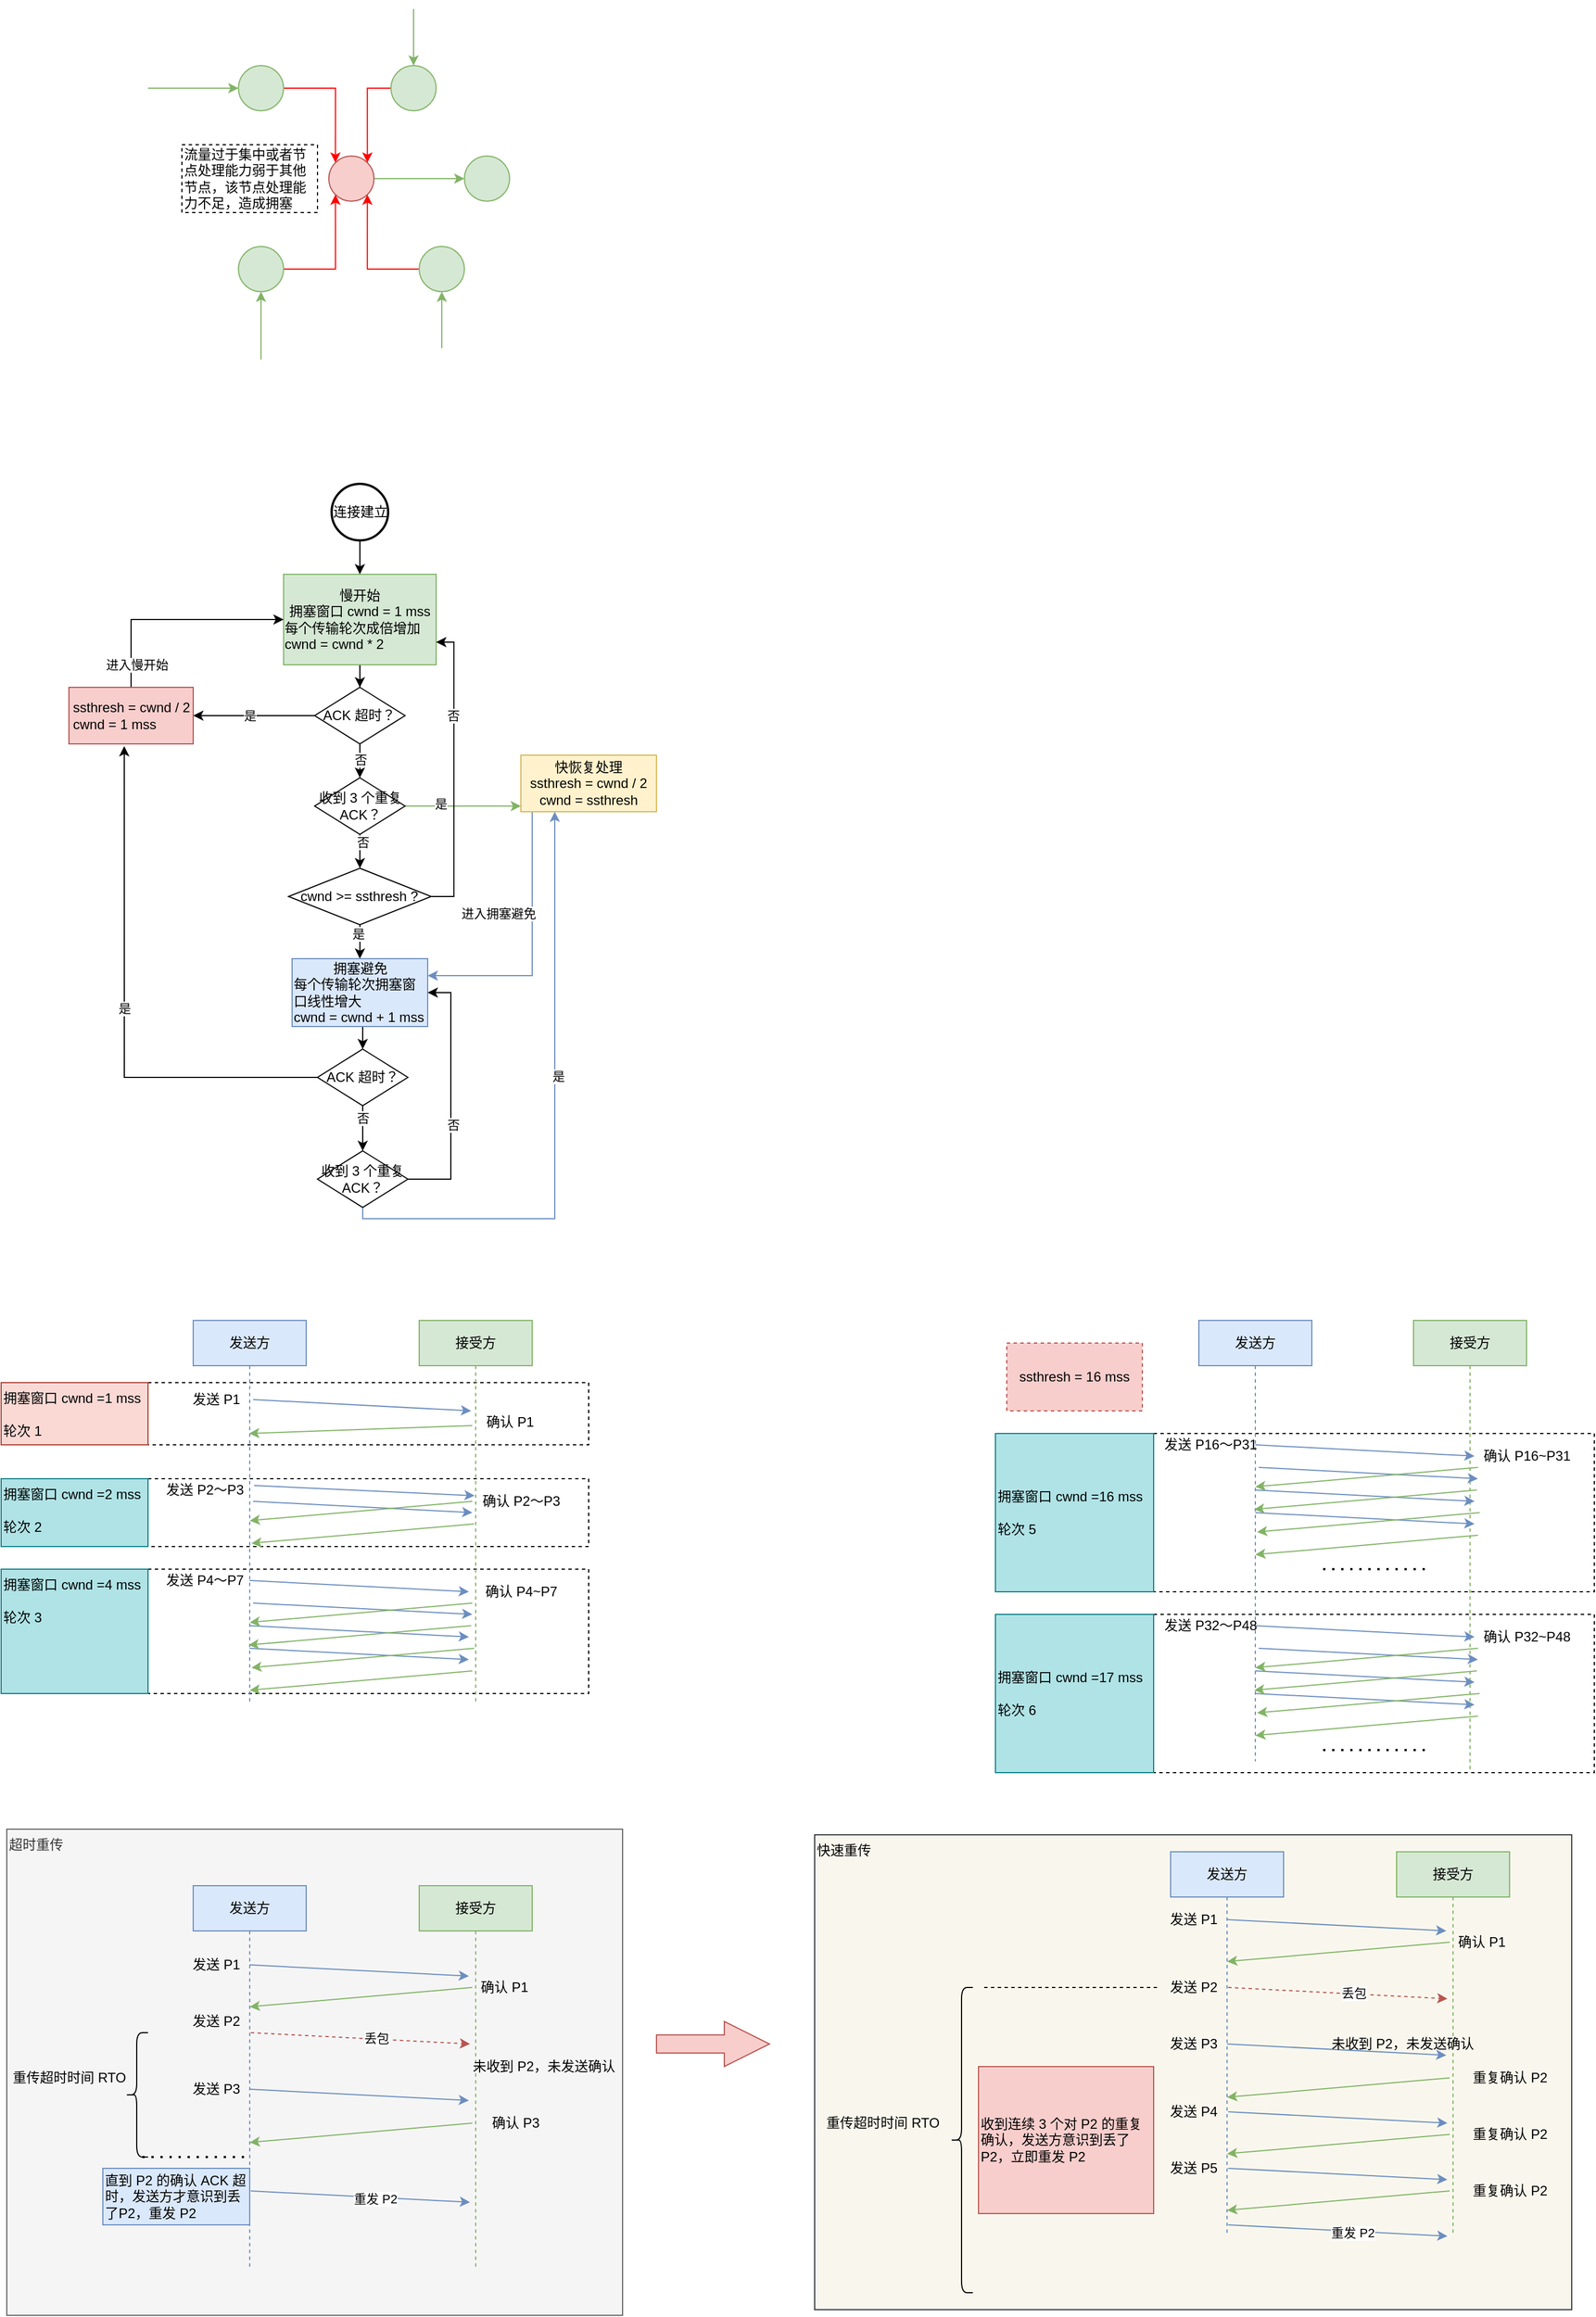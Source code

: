 <mxfile version="14.6.7" type="device"><diagram id="RXMxRGYJJL3W3shrAFnF" name="Page-1"><mxGraphModel dx="1577" dy="928" grid="1" gridSize="10" guides="1" tooltips="1" connect="1" arrows="1" fold="1" page="1" pageScale="1" pageWidth="850" pageHeight="1100" math="0" shadow="0"><root><mxCell id="0"/><mxCell id="1" parent="0"/><mxCell id="oHWMWZrjVv5KokvjzS1p-159" value="" style="rounded=0;whiteSpace=wrap;html=1;align=left;dashed=1;" vertex="1" parent="1"><mxGeometry x="170" y="1460" width="390" height="110" as="geometry"/></mxCell><mxCell id="oHWMWZrjVv5KokvjzS1p-146" value="" style="rounded=0;whiteSpace=wrap;html=1;align=left;dashed=1;" vertex="1" parent="1"><mxGeometry x="170" y="1380" width="390" height="60" as="geometry"/></mxCell><mxCell id="oHWMWZrjVv5KokvjzS1p-145" value="" style="rounded=0;whiteSpace=wrap;html=1;align=left;dashed=1;" vertex="1" parent="1"><mxGeometry x="170" y="1295" width="390" height="55" as="geometry"/></mxCell><mxCell id="oHWMWZrjVv5KokvjzS1p-138" value="拥塞窗口 cwnd =2 mss&lt;br&gt;&lt;br&gt;轮次 2" style="whiteSpace=wrap;html=1;align=left;verticalAlign=top;fillColor=#b0e3e6;strokeColor=#0e8088;" vertex="1" parent="1"><mxGeometry x="40" y="1380" width="130" height="60" as="geometry"/></mxCell><mxCell id="oHWMWZrjVv5KokvjzS1p-132" value="拥塞窗口 cwnd =1 mss&lt;br&gt;&lt;br&gt;轮次 1" style="whiteSpace=wrap;html=1;align=left;verticalAlign=top;fillColor=#fad9d5;strokeColor=#ae4132;" vertex="1" parent="1"><mxGeometry x="40" y="1295" width="130" height="55" as="geometry"/></mxCell><mxCell id="oHWMWZrjVv5KokvjzS1p-86" value="" style="edgeStyle=orthogonalEdgeStyle;rounded=0;orthogonalLoop=1;jettySize=auto;html=1;strokeColor=#000000;" edge="1" parent="1" source="oHWMWZrjVv5KokvjzS1p-82" target="oHWMWZrjVv5KokvjzS1p-85"><mxGeometry relative="1" as="geometry"/></mxCell><mxCell id="oHWMWZrjVv5KokvjzS1p-82" value="慢开始&lt;br&gt;拥塞窗口 cwnd = 1 mss&lt;br&gt;&lt;div style=&quot;text-align: left&quot;&gt;&lt;span&gt;每个传输轮次成倍增加 cwnd = cwnd * 2&lt;/span&gt;&lt;/div&gt;" style="rounded=0;whiteSpace=wrap;html=1;fillColor=#d5e8d4;strokeColor=#82b366;" vertex="1" parent="1"><mxGeometry x="289.99" y="580" width="135" height="80" as="geometry"/></mxCell><mxCell id="oHWMWZrjVv5KokvjzS1p-84" value="" style="edgeStyle=orthogonalEdgeStyle;rounded=0;orthogonalLoop=1;jettySize=auto;html=1;" edge="1" parent="1" source="oHWMWZrjVv5KokvjzS1p-83" target="oHWMWZrjVv5KokvjzS1p-82"><mxGeometry relative="1" as="geometry"/></mxCell><mxCell id="oHWMWZrjVv5KokvjzS1p-83" value="连接建立" style="strokeWidth=2;html=1;shape=mxgraph.flowchart.start_2;whiteSpace=wrap;" vertex="1" parent="1"><mxGeometry x="332.5" y="500" width="50" height="50" as="geometry"/></mxCell><mxCell id="oHWMWZrjVv5KokvjzS1p-87" style="edgeStyle=orthogonalEdgeStyle;rounded=0;orthogonalLoop=1;jettySize=auto;html=1;strokeColor=#000000;entryX=1;entryY=0.5;entryDx=0;entryDy=0;" edge="1" parent="1" source="oHWMWZrjVv5KokvjzS1p-85" target="oHWMWZrjVv5KokvjzS1p-88"><mxGeometry relative="1" as="geometry"><mxPoint x="160" y="650" as="targetPoint"/></mxGeometry></mxCell><mxCell id="oHWMWZrjVv5KokvjzS1p-94" value="是" style="edgeLabel;html=1;align=center;verticalAlign=middle;resizable=0;points=[];" vertex="1" connectable="0" parent="oHWMWZrjVv5KokvjzS1p-87"><mxGeometry x="-0.435" y="-3" relative="1" as="geometry"><mxPoint x="-27" y="3" as="offset"/></mxGeometry></mxCell><mxCell id="oHWMWZrjVv5KokvjzS1p-93" value="" style="edgeStyle=orthogonalEdgeStyle;rounded=0;orthogonalLoop=1;jettySize=auto;html=1;strokeColor=#000000;" edge="1" parent="1" source="oHWMWZrjVv5KokvjzS1p-85" target="oHWMWZrjVv5KokvjzS1p-92"><mxGeometry relative="1" as="geometry"/></mxCell><mxCell id="oHWMWZrjVv5KokvjzS1p-95" value="否" style="edgeLabel;html=1;align=center;verticalAlign=middle;resizable=0;points=[];" vertex="1" connectable="0" parent="oHWMWZrjVv5KokvjzS1p-93"><mxGeometry x="-0.45" relative="1" as="geometry"><mxPoint as="offset"/></mxGeometry></mxCell><mxCell id="oHWMWZrjVv5KokvjzS1p-85" value="ACK 超时？" style="rhombus;whiteSpace=wrap;html=1;rounded=0;" vertex="1" parent="1"><mxGeometry x="317.49" y="680" width="80" height="50" as="geometry"/></mxCell><mxCell id="oHWMWZrjVv5KokvjzS1p-121" style="edgeStyle=orthogonalEdgeStyle;rounded=0;orthogonalLoop=1;jettySize=auto;html=1;entryX=0;entryY=0.5;entryDx=0;entryDy=0;strokeColor=#000000;exitX=0.5;exitY=0;exitDx=0;exitDy=0;" edge="1" parent="1" source="oHWMWZrjVv5KokvjzS1p-88" target="oHWMWZrjVv5KokvjzS1p-82"><mxGeometry relative="1" as="geometry"/></mxCell><mxCell id="oHWMWZrjVv5KokvjzS1p-129" value="进入慢开始" style="edgeLabel;html=1;align=center;verticalAlign=middle;resizable=0;points=[];" vertex="1" connectable="0" parent="oHWMWZrjVv5KokvjzS1p-121"><mxGeometry x="-0.286" y="2" relative="1" as="geometry"><mxPoint x="-5" y="42" as="offset"/></mxGeometry></mxCell><mxCell id="oHWMWZrjVv5KokvjzS1p-88" value="ssthresh = cwnd / 2&lt;br&gt;&lt;div style=&quot;text-align: left&quot;&gt;&lt;span&gt;cwnd = 1 mss&lt;/span&gt;&lt;/div&gt;" style="html=1;fillColor=#f8cecc;strokeColor=#b85450;" vertex="1" parent="1"><mxGeometry x="100.01" y="680" width="110" height="50" as="geometry"/></mxCell><mxCell id="oHWMWZrjVv5KokvjzS1p-97" value="" style="edgeStyle=orthogonalEdgeStyle;rounded=0;orthogonalLoop=1;jettySize=auto;html=1;strokeColor=#000000;" edge="1" parent="1" source="oHWMWZrjVv5KokvjzS1p-92" target="oHWMWZrjVv5KokvjzS1p-96"><mxGeometry relative="1" as="geometry"/></mxCell><mxCell id="oHWMWZrjVv5KokvjzS1p-98" value="否" style="edgeLabel;html=1;align=center;verticalAlign=middle;resizable=0;points=[];" vertex="1" connectable="0" parent="oHWMWZrjVv5KokvjzS1p-97"><mxGeometry x="-0.525" y="2" relative="1" as="geometry"><mxPoint as="offset"/></mxGeometry></mxCell><mxCell id="oHWMWZrjVv5KokvjzS1p-100" value="" style="edgeStyle=orthogonalEdgeStyle;rounded=0;orthogonalLoop=1;jettySize=auto;html=1;strokeColor=#82b366;fillColor=#d5e8d4;" edge="1" parent="1" source="oHWMWZrjVv5KokvjzS1p-92" target="oHWMWZrjVv5KokvjzS1p-99"><mxGeometry relative="1" as="geometry"><Array as="points"><mxPoint x="520" y="785"/></Array></mxGeometry></mxCell><mxCell id="oHWMWZrjVv5KokvjzS1p-101" value="是" style="edgeLabel;html=1;align=center;verticalAlign=middle;resizable=0;points=[];" vertex="1" connectable="0" parent="oHWMWZrjVv5KokvjzS1p-100"><mxGeometry x="-0.417" y="2" relative="1" as="geometry"><mxPoint x="1" as="offset"/></mxGeometry></mxCell><mxCell id="oHWMWZrjVv5KokvjzS1p-92" value="收到 3 个重复ACK？" style="rhombus;whiteSpace=wrap;html=1;rounded=0;" vertex="1" parent="1"><mxGeometry x="317.5" y="760" width="80" height="50" as="geometry"/></mxCell><mxCell id="oHWMWZrjVv5KokvjzS1p-104" value="" style="edgeStyle=orthogonalEdgeStyle;rounded=0;orthogonalLoop=1;jettySize=auto;html=1;strokeColor=#000000;" edge="1" parent="1" source="oHWMWZrjVv5KokvjzS1p-96" target="oHWMWZrjVv5KokvjzS1p-103"><mxGeometry relative="1" as="geometry"/></mxCell><mxCell id="oHWMWZrjVv5KokvjzS1p-105" value="是" style="edgeLabel;html=1;align=center;verticalAlign=middle;resizable=0;points=[];" vertex="1" connectable="0" parent="oHWMWZrjVv5KokvjzS1p-104"><mxGeometry x="-0.455" y="-2" relative="1" as="geometry"><mxPoint as="offset"/></mxGeometry></mxCell><mxCell id="oHWMWZrjVv5KokvjzS1p-122" style="edgeStyle=orthogonalEdgeStyle;rounded=0;orthogonalLoop=1;jettySize=auto;html=1;exitX=1;exitY=0.5;exitDx=0;exitDy=0;entryX=1;entryY=0.75;entryDx=0;entryDy=0;strokeColor=#000000;" edge="1" parent="1" source="oHWMWZrjVv5KokvjzS1p-96" target="oHWMWZrjVv5KokvjzS1p-82"><mxGeometry relative="1" as="geometry"/></mxCell><mxCell id="oHWMWZrjVv5KokvjzS1p-123" value="否" style="edgeLabel;html=1;align=center;verticalAlign=middle;resizable=0;points=[];" vertex="1" connectable="0" parent="oHWMWZrjVv5KokvjzS1p-122"><mxGeometry x="0.082" y="2" relative="1" as="geometry"><mxPoint x="1" y="-39" as="offset"/></mxGeometry></mxCell><mxCell id="oHWMWZrjVv5KokvjzS1p-96" value="cwnd &amp;gt;= ssthresh ?" style="rhombus;whiteSpace=wrap;html=1;rounded=0;" vertex="1" parent="1"><mxGeometry x="294.37" y="840" width="126.25" height="50" as="geometry"/></mxCell><mxCell id="oHWMWZrjVv5KokvjzS1p-124" style="edgeStyle=orthogonalEdgeStyle;rounded=0;orthogonalLoop=1;jettySize=auto;html=1;exitX=0.5;exitY=1;exitDx=0;exitDy=0;entryX=1;entryY=0.25;entryDx=0;entryDy=0;strokeColor=#6c8ebf;fillColor=#dae8fc;" edge="1" parent="1" source="oHWMWZrjVv5KokvjzS1p-99" target="oHWMWZrjVv5KokvjzS1p-103"><mxGeometry relative="1" as="geometry"><Array as="points"><mxPoint x="510" y="790"/><mxPoint x="510" y="935"/></Array></mxGeometry></mxCell><mxCell id="oHWMWZrjVv5KokvjzS1p-127" value="进入拥塞避免" style="edgeLabel;html=1;align=center;verticalAlign=middle;resizable=0;points=[];" vertex="1" connectable="0" parent="oHWMWZrjVv5KokvjzS1p-124"><mxGeometry x="-0.395" y="1" relative="1" as="geometry"><mxPoint x="-31" y="53" as="offset"/></mxGeometry></mxCell><mxCell id="oHWMWZrjVv5KokvjzS1p-99" value="快恢复处理&lt;br&gt;ssthresh = cwnd / 2&lt;br&gt;cwnd = ssthresh" style="whiteSpace=wrap;html=1;rounded=0;fillColor=#fff2cc;strokeColor=#d6b656;" vertex="1" parent="1"><mxGeometry x="500" y="740" width="120" height="50" as="geometry"/></mxCell><mxCell id="oHWMWZrjVv5KokvjzS1p-112" style="edgeStyle=orthogonalEdgeStyle;rounded=0;orthogonalLoop=1;jettySize=auto;html=1;exitX=0.5;exitY=1;exitDx=0;exitDy=0;entryX=0.5;entryY=0;entryDx=0;entryDy=0;strokeColor=#000000;" edge="1" parent="1" source="oHWMWZrjVv5KokvjzS1p-103" target="oHWMWZrjVv5KokvjzS1p-108"><mxGeometry relative="1" as="geometry"/></mxCell><mxCell id="oHWMWZrjVv5KokvjzS1p-103" value="拥塞避免&lt;br&gt;&lt;div style=&quot;text-align: left&quot;&gt;&lt;span&gt;每个传输轮次拥塞窗口线性增大&lt;/span&gt;&lt;/div&gt;&lt;div style=&quot;text-align: left&quot;&gt;&lt;span&gt;cwnd = cwnd + 1 mss&lt;/span&gt;&lt;/div&gt;" style="whiteSpace=wrap;html=1;rounded=0;fillColor=#dae8fc;strokeColor=#6c8ebf;" vertex="1" parent="1"><mxGeometry x="297.5" y="920" width="120" height="60" as="geometry"/></mxCell><mxCell id="oHWMWZrjVv5KokvjzS1p-106" value="" style="edgeStyle=orthogonalEdgeStyle;rounded=0;orthogonalLoop=1;jettySize=auto;html=1;strokeColor=#000000;" edge="1" parent="1" source="oHWMWZrjVv5KokvjzS1p-108" target="oHWMWZrjVv5KokvjzS1p-110"><mxGeometry relative="1" as="geometry"/></mxCell><mxCell id="oHWMWZrjVv5KokvjzS1p-107" value="否" style="edgeLabel;html=1;align=center;verticalAlign=middle;resizable=0;points=[];" vertex="1" connectable="0" parent="oHWMWZrjVv5KokvjzS1p-106"><mxGeometry x="-0.45" relative="1" as="geometry"><mxPoint as="offset"/></mxGeometry></mxCell><mxCell id="oHWMWZrjVv5KokvjzS1p-115" value="是" style="edgeStyle=orthogonalEdgeStyle;rounded=0;orthogonalLoop=1;jettySize=auto;html=1;entryX=0.445;entryY=1.04;entryDx=0;entryDy=0;entryPerimeter=0;strokeColor=#000000;" edge="1" parent="1" source="oHWMWZrjVv5KokvjzS1p-108" target="oHWMWZrjVv5KokvjzS1p-88"><mxGeometry relative="1" as="geometry"/></mxCell><mxCell id="oHWMWZrjVv5KokvjzS1p-108" value="ACK 超时？" style="rhombus;whiteSpace=wrap;html=1;rounded=0;" vertex="1" parent="1"><mxGeometry x="320" y="1000" width="80" height="50" as="geometry"/></mxCell><mxCell id="oHWMWZrjVv5KokvjzS1p-116" style="edgeStyle=orthogonalEdgeStyle;rounded=0;orthogonalLoop=1;jettySize=auto;html=1;entryX=1;entryY=0.5;entryDx=0;entryDy=0;strokeColor=#000000;" edge="1" parent="1" source="oHWMWZrjVv5KokvjzS1p-110" target="oHWMWZrjVv5KokvjzS1p-103"><mxGeometry relative="1" as="geometry"><Array as="points"><mxPoint x="438" y="1115"/><mxPoint x="438" y="950"/></Array></mxGeometry></mxCell><mxCell id="oHWMWZrjVv5KokvjzS1p-117" value="否" style="edgeLabel;html=1;align=center;verticalAlign=middle;resizable=0;points=[];" vertex="1" connectable="0" parent="oHWMWZrjVv5KokvjzS1p-116"><mxGeometry x="-0.231" y="-2" relative="1" as="geometry"><mxPoint as="offset"/></mxGeometry></mxCell><mxCell id="oHWMWZrjVv5KokvjzS1p-125" style="edgeStyle=orthogonalEdgeStyle;rounded=0;orthogonalLoop=1;jettySize=auto;html=1;exitX=0.5;exitY=1;exitDx=0;exitDy=0;entryX=0.25;entryY=1;entryDx=0;entryDy=0;strokeColor=#6c8ebf;fillColor=#dae8fc;" edge="1" parent="1" source="oHWMWZrjVv5KokvjzS1p-110" target="oHWMWZrjVv5KokvjzS1p-99"><mxGeometry relative="1" as="geometry"><Array as="points"><mxPoint x="360" y="1150"/><mxPoint x="530" y="1150"/></Array></mxGeometry></mxCell><mxCell id="oHWMWZrjVv5KokvjzS1p-126" value="是" style="edgeLabel;html=1;align=center;verticalAlign=middle;resizable=0;points=[];" vertex="1" connectable="0" parent="oHWMWZrjVv5KokvjzS1p-125"><mxGeometry x="0.136" y="-3" relative="1" as="geometry"><mxPoint as="offset"/></mxGeometry></mxCell><mxCell id="oHWMWZrjVv5KokvjzS1p-110" value="收到 3 个重复ACK？" style="rhombus;whiteSpace=wrap;html=1;rounded=0;" vertex="1" parent="1"><mxGeometry x="320.01" y="1090" width="80" height="50" as="geometry"/></mxCell><mxCell id="oHWMWZrjVv5KokvjzS1p-130" value="发送方" style="shape=umlLifeline;perimeter=lifelinePerimeter;whiteSpace=wrap;html=1;container=1;collapsible=0;recursiveResize=0;outlineConnect=0;fillColor=#dae8fc;strokeColor=#6c8ebf;" vertex="1" parent="1"><mxGeometry x="210.01" y="1240" width="99.99" height="340" as="geometry"/></mxCell><mxCell id="oHWMWZrjVv5KokvjzS1p-131" value="接受方" style="shape=umlLifeline;perimeter=lifelinePerimeter;whiteSpace=wrap;html=1;container=1;collapsible=0;recursiveResize=0;outlineConnect=0;fillColor=#d5e8d4;strokeColor=#82b366;" vertex="1" parent="1"><mxGeometry x="410.01" y="1240" width="99.99" height="340" as="geometry"/></mxCell><mxCell id="oHWMWZrjVv5KokvjzS1p-133" value="发送 P1" style="text;html=1;align=center;verticalAlign=middle;resizable=0;points=[];autosize=1;strokeColor=none;" vertex="1" parent="1"><mxGeometry x="200" y="1300" width="60" height="20" as="geometry"/></mxCell><mxCell id="oHWMWZrjVv5KokvjzS1p-135" value="" style="endArrow=classic;html=1;strokeColor=#6c8ebf;exitX=1.05;exitY=0.5;exitDx=0;exitDy=0;exitPerimeter=0;entryX=-0.067;entryY=0;entryDx=0;entryDy=0;entryPerimeter=0;fillColor=#dae8fc;" edge="1" parent="1" source="oHWMWZrjVv5KokvjzS1p-133" target="oHWMWZrjVv5KokvjzS1p-136"><mxGeometry width="50" height="50" relative="1" as="geometry"><mxPoint x="330" y="1380" as="sourcePoint"/><mxPoint x="380" y="1330" as="targetPoint"/></mxGeometry></mxCell><mxCell id="oHWMWZrjVv5KokvjzS1p-136" value="确认 P1" style="text;html=1;align=center;verticalAlign=middle;resizable=0;points=[];autosize=1;strokeColor=none;" vertex="1" parent="1"><mxGeometry x="460" y="1320" width="60" height="20" as="geometry"/></mxCell><mxCell id="oHWMWZrjVv5KokvjzS1p-137" value="" style="endArrow=classic;html=1;strokeColor=#82b366;fillColor=#d5e8d4;entryX=0.495;entryY=0.294;entryDx=0;entryDy=0;entryPerimeter=0;" edge="1" parent="1" target="oHWMWZrjVv5KokvjzS1p-130"><mxGeometry width="50" height="50" relative="1" as="geometry"><mxPoint x="457" y="1333" as="sourcePoint"/><mxPoint x="380" y="1350" as="targetPoint"/></mxGeometry></mxCell><mxCell id="oHWMWZrjVv5KokvjzS1p-139" value="发送 P2～P3" style="text;html=1;align=center;verticalAlign=middle;resizable=0;points=[];autosize=1;strokeColor=none;" vertex="1" parent="1"><mxGeometry x="180" y="1380" width="80" height="20" as="geometry"/></mxCell><mxCell id="oHWMWZrjVv5KokvjzS1p-140" value="" style="endArrow=classic;html=1;strokeColor=#6c8ebf;exitX=1.05;exitY=0.3;exitDx=0;exitDy=0;exitPerimeter=0;entryX=-0.012;entryY=0.25;entryDx=0;entryDy=0;entryPerimeter=0;fillColor=#dae8fc;" edge="1" parent="1" source="oHWMWZrjVv5KokvjzS1p-139" target="oHWMWZrjVv5KokvjzS1p-142"><mxGeometry width="50" height="50" relative="1" as="geometry"><mxPoint x="370" y="1430" as="sourcePoint"/><mxPoint x="420" y="1380" as="targetPoint"/></mxGeometry></mxCell><mxCell id="oHWMWZrjVv5KokvjzS1p-141" value="" style="endArrow=classic;html=1;strokeColor=#6c8ebf;exitX=1.05;exitY=0.3;exitDx=0;exitDy=0;exitPerimeter=0;entryX=0.48;entryY=0.52;entryDx=0;entryDy=0;entryPerimeter=0;fillColor=#dae8fc;" edge="1" parent="1"><mxGeometry width="50" height="50" relative="1" as="geometry"><mxPoint x="263.01" y="1400" as="sourcePoint"/><mxPoint x="457.02" y="1410" as="targetPoint"/></mxGeometry></mxCell><mxCell id="oHWMWZrjVv5KokvjzS1p-142" value="确认 P2～P3" style="text;html=1;align=center;verticalAlign=middle;resizable=0;points=[];autosize=1;strokeColor=none;" vertex="1" parent="1"><mxGeometry x="460" y="1390" width="80" height="20" as="geometry"/></mxCell><mxCell id="oHWMWZrjVv5KokvjzS1p-143" value="" style="endArrow=classic;html=1;strokeColor=#82b366;exitX=-0.05;exitY=0.65;exitDx=0;exitDy=0;exitPerimeter=0;entryX=0.5;entryY=0.367;entryDx=0;entryDy=0;entryPerimeter=0;fillColor=#d5e8d4;" edge="1" parent="1"><mxGeometry width="50" height="50" relative="1" as="geometry"><mxPoint x="458.49" y="1420" as="sourcePoint"/><mxPoint x="261.5" y="1437.1" as="targetPoint"/></mxGeometry></mxCell><mxCell id="oHWMWZrjVv5KokvjzS1p-144" value="" style="endArrow=classic;html=1;strokeColor=#82b366;exitX=-0.05;exitY=0.65;exitDx=0;exitDy=0;exitPerimeter=0;entryX=0.5;entryY=0.367;entryDx=0;entryDy=0;entryPerimeter=0;fillColor=#d5e8d4;" edge="1" parent="1"><mxGeometry width="50" height="50" relative="1" as="geometry"><mxPoint x="456.99" y="1400" as="sourcePoint"/><mxPoint x="260" y="1417.1" as="targetPoint"/></mxGeometry></mxCell><mxCell id="oHWMWZrjVv5KokvjzS1p-148" value="发送 P4～P7" style="text;html=1;align=center;verticalAlign=middle;resizable=0;points=[];autosize=1;strokeColor=none;" vertex="1" parent="1"><mxGeometry x="180" y="1460" width="80" height="20" as="geometry"/></mxCell><mxCell id="oHWMWZrjVv5KokvjzS1p-149" value="" style="endArrow=classic;html=1;strokeColor=#6c8ebf;exitX=1.05;exitY=0.3;exitDx=0;exitDy=0;exitPerimeter=0;entryX=0.48;entryY=0.52;entryDx=0;entryDy=0;entryPerimeter=0;fillColor=#dae8fc;" edge="1" parent="1"><mxGeometry width="50" height="50" relative="1" as="geometry"><mxPoint x="260" y="1470" as="sourcePoint"/><mxPoint x="454.01" y="1480" as="targetPoint"/></mxGeometry></mxCell><mxCell id="oHWMWZrjVv5KokvjzS1p-150" value="" style="endArrow=classic;html=1;strokeColor=#6c8ebf;exitX=1.05;exitY=0.3;exitDx=0;exitDy=0;exitPerimeter=0;entryX=0.48;entryY=0.52;entryDx=0;entryDy=0;entryPerimeter=0;fillColor=#dae8fc;" edge="1" parent="1"><mxGeometry width="50" height="50" relative="1" as="geometry"><mxPoint x="262.99" y="1490" as="sourcePoint"/><mxPoint x="457" y="1500" as="targetPoint"/></mxGeometry></mxCell><mxCell id="oHWMWZrjVv5KokvjzS1p-151" value="" style="endArrow=classic;html=1;strokeColor=#6c8ebf;exitX=1.05;exitY=0.3;exitDx=0;exitDy=0;exitPerimeter=0;entryX=0.48;entryY=0.52;entryDx=0;entryDy=0;entryPerimeter=0;fillColor=#dae8fc;" edge="1" parent="1"><mxGeometry width="50" height="50" relative="1" as="geometry"><mxPoint x="260" y="1510" as="sourcePoint"/><mxPoint x="454.01" y="1520" as="targetPoint"/></mxGeometry></mxCell><mxCell id="oHWMWZrjVv5KokvjzS1p-152" value="" style="endArrow=classic;html=1;strokeColor=#6c8ebf;exitX=1.05;exitY=0.3;exitDx=0;exitDy=0;exitPerimeter=0;entryX=0.48;entryY=0.52;entryDx=0;entryDy=0;entryPerimeter=0;fillColor=#dae8fc;" edge="1" parent="1"><mxGeometry width="50" height="50" relative="1" as="geometry"><mxPoint x="260" y="1530" as="sourcePoint"/><mxPoint x="454.01" y="1540" as="targetPoint"/></mxGeometry></mxCell><mxCell id="oHWMWZrjVv5KokvjzS1p-153" value="" style="endArrow=classic;html=1;strokeColor=#82b366;exitX=-0.05;exitY=0.65;exitDx=0;exitDy=0;exitPerimeter=0;entryX=0.5;entryY=0.367;entryDx=0;entryDy=0;entryPerimeter=0;fillColor=#d5e8d4;" edge="1" parent="1"><mxGeometry width="50" height="50" relative="1" as="geometry"><mxPoint x="456.99" y="1490" as="sourcePoint"/><mxPoint x="260" y="1507.1" as="targetPoint"/></mxGeometry></mxCell><mxCell id="oHWMWZrjVv5KokvjzS1p-154" value="" style="endArrow=classic;html=1;strokeColor=#82b366;exitX=-0.05;exitY=0.65;exitDx=0;exitDy=0;exitPerimeter=0;entryX=0.5;entryY=0.367;entryDx=0;entryDy=0;entryPerimeter=0;fillColor=#d5e8d4;" edge="1" parent="1"><mxGeometry width="50" height="50" relative="1" as="geometry"><mxPoint x="455.99" y="1510" as="sourcePoint"/><mxPoint x="259" y="1527.1" as="targetPoint"/></mxGeometry></mxCell><mxCell id="oHWMWZrjVv5KokvjzS1p-155" value="" style="endArrow=classic;html=1;strokeColor=#82b366;exitX=-0.05;exitY=0.65;exitDx=0;exitDy=0;exitPerimeter=0;entryX=0.5;entryY=0.367;entryDx=0;entryDy=0;entryPerimeter=0;fillColor=#d5e8d4;" edge="1" parent="1"><mxGeometry width="50" height="50" relative="1" as="geometry"><mxPoint x="458.51" y="1530" as="sourcePoint"/><mxPoint x="261.52" y="1547.1" as="targetPoint"/></mxGeometry></mxCell><mxCell id="oHWMWZrjVv5KokvjzS1p-156" value="" style="endArrow=classic;html=1;strokeColor=#82b366;exitX=-0.05;exitY=0.65;exitDx=0;exitDy=0;exitPerimeter=0;entryX=0.5;entryY=0.367;entryDx=0;entryDy=0;entryPerimeter=0;fillColor=#d5e8d4;" edge="1" parent="1"><mxGeometry width="50" height="50" relative="1" as="geometry"><mxPoint x="456.99" y="1550" as="sourcePoint"/><mxPoint x="260" y="1567.1" as="targetPoint"/></mxGeometry></mxCell><mxCell id="oHWMWZrjVv5KokvjzS1p-157" value="确认 P4~P7" style="text;html=1;align=center;verticalAlign=middle;resizable=0;points=[];autosize=1;strokeColor=none;" vertex="1" parent="1"><mxGeometry x="460" y="1470" width="80" height="20" as="geometry"/></mxCell><mxCell id="oHWMWZrjVv5KokvjzS1p-158" value="拥塞窗口 cwnd =4 mss&lt;br&gt;&lt;br&gt;轮次 3" style="whiteSpace=wrap;html=1;align=left;verticalAlign=top;fillColor=#b0e3e6;strokeColor=#0e8088;" vertex="1" parent="1"><mxGeometry x="40" y="1460" width="130" height="110" as="geometry"/></mxCell><mxCell id="oHWMWZrjVv5KokvjzS1p-251" value="" style="endArrow=none;dashed=1;html=1;dashPattern=1 3;strokeWidth=2;exitX=1;exitY=0;exitDx=0;exitDy=0;exitPerimeter=0;" edge="1" parent="1" source="oHWMWZrjVv5KokvjzS1p-300" target="oHWMWZrjVv5KokvjzS1p-255"><mxGeometry width="50" height="50" relative="1" as="geometry"><mxPoint x="440" y="1970" as="sourcePoint"/><mxPoint x="490" y="1920" as="targetPoint"/></mxGeometry></mxCell><mxCell id="oHWMWZrjVv5KokvjzS1p-252" value="" style="rounded=0;whiteSpace=wrap;html=1;align=left;dashed=1;" vertex="1" parent="1"><mxGeometry x="1060" y="1900" width="355" height="130" as="geometry"/></mxCell><mxCell id="oHWMWZrjVv5KokvjzS1p-253" value="快速重传" style="rounded=0;whiteSpace=wrap;html=1;align=left;verticalAlign=top;fillColor=#f9f7ed;strokeColor=#36393d;" vertex="1" parent="1"><mxGeometry x="760" y="1695" width="670" height="420" as="geometry"/></mxCell><mxCell id="oHWMWZrjVv5KokvjzS1p-254" value="超时重传" style="rounded=0;whiteSpace=wrap;html=1;align=left;verticalAlign=top;fillColor=#f5f5f5;strokeColor=#666666;fontColor=#333333;" vertex="1" parent="1"><mxGeometry x="45" y="1690" width="545" height="430" as="geometry"/></mxCell><mxCell id="oHWMWZrjVv5KokvjzS1p-255" value="发送方" style="shape=umlLifeline;perimeter=lifelinePerimeter;whiteSpace=wrap;html=1;container=1;collapsible=0;recursiveResize=0;outlineConnect=0;fillColor=#dae8fc;strokeColor=#6c8ebf;" vertex="1" parent="1"><mxGeometry x="210.01" y="1740" width="99.99" height="340" as="geometry"/></mxCell><mxCell id="oHWMWZrjVv5KokvjzS1p-256" value="接受方" style="shape=umlLifeline;perimeter=lifelinePerimeter;whiteSpace=wrap;html=1;container=1;collapsible=0;recursiveResize=0;outlineConnect=0;fillColor=#d5e8d4;strokeColor=#82b366;" vertex="1" parent="1"><mxGeometry x="410.01" y="1740" width="99.99" height="340" as="geometry"/></mxCell><mxCell id="oHWMWZrjVv5KokvjzS1p-257" value="发送 P1" style="text;html=1;align=center;verticalAlign=middle;resizable=0;points=[];autosize=1;strokeColor=none;" vertex="1" parent="1"><mxGeometry x="200" y="1800" width="60" height="20" as="geometry"/></mxCell><mxCell id="oHWMWZrjVv5KokvjzS1p-258" value="" style="endArrow=classic;html=1;strokeColor=#6c8ebf;exitX=1.05;exitY=0.3;exitDx=0;exitDy=0;exitPerimeter=0;entryX=0.48;entryY=0.52;entryDx=0;entryDy=0;entryPerimeter=0;fillColor=#dae8fc;" edge="1" parent="1"><mxGeometry width="50" height="50" relative="1" as="geometry"><mxPoint x="260.0" y="1810" as="sourcePoint"/><mxPoint x="454.01" y="1820" as="targetPoint"/></mxGeometry></mxCell><mxCell id="oHWMWZrjVv5KokvjzS1p-259" value="" style="endArrow=classic;html=1;strokeColor=#b85450;exitX=1.05;exitY=0.3;exitDx=0;exitDy=0;exitPerimeter=0;entryX=0.48;entryY=0.52;entryDx=0;entryDy=0;entryPerimeter=0;fillColor=#f8cecc;dashed=1;" edge="1" parent="1"><mxGeometry width="50" height="50" relative="1" as="geometry"><mxPoint x="260.99" y="1870" as="sourcePoint"/><mxPoint x="455.0" y="1880" as="targetPoint"/></mxGeometry></mxCell><mxCell id="oHWMWZrjVv5KokvjzS1p-260" value="丢包" style="edgeLabel;html=1;align=center;verticalAlign=middle;resizable=0;points=[];" vertex="1" connectable="0" parent="oHWMWZrjVv5KokvjzS1p-259"><mxGeometry x="0.144" y="1" relative="1" as="geometry"><mxPoint as="offset"/></mxGeometry></mxCell><mxCell id="oHWMWZrjVv5KokvjzS1p-261" value="" style="endArrow=classic;html=1;strokeColor=#6c8ebf;exitX=1.05;exitY=0.3;exitDx=0;exitDy=0;exitPerimeter=0;entryX=0.48;entryY=0.52;entryDx=0;entryDy=0;entryPerimeter=0;fillColor=#dae8fc;" edge="1" parent="1"><mxGeometry width="50" height="50" relative="1" as="geometry"><mxPoint x="260.0" y="1920" as="sourcePoint"/><mxPoint x="454.01" y="1930" as="targetPoint"/></mxGeometry></mxCell><mxCell id="oHWMWZrjVv5KokvjzS1p-262" value="" style="endArrow=classic;html=1;strokeColor=#82b366;exitX=-0.05;exitY=0.65;exitDx=0;exitDy=0;exitPerimeter=0;entryX=0.5;entryY=0.367;entryDx=0;entryDy=0;entryPerimeter=0;fillColor=#d5e8d4;" edge="1" parent="1"><mxGeometry width="50" height="50" relative="1" as="geometry"><mxPoint x="456.99" y="1830" as="sourcePoint"/><mxPoint x="260.0" y="1847.1" as="targetPoint"/></mxGeometry></mxCell><mxCell id="oHWMWZrjVv5KokvjzS1p-263" value="" style="endArrow=classic;html=1;strokeColor=#82b366;exitX=-0.05;exitY=0.65;exitDx=0;exitDy=0;exitPerimeter=0;entryX=0.5;entryY=0.367;entryDx=0;entryDy=0;entryPerimeter=0;fillColor=#d5e8d4;" edge="1" parent="1"><mxGeometry width="50" height="50" relative="1" as="geometry"><mxPoint x="456.99" y="1950" as="sourcePoint"/><mxPoint x="260.0" y="1967.1" as="targetPoint"/></mxGeometry></mxCell><mxCell id="oHWMWZrjVv5KokvjzS1p-264" value="确认 P1" style="text;html=1;align=center;verticalAlign=middle;resizable=0;points=[];autosize=1;strokeColor=none;" vertex="1" parent="1"><mxGeometry x="455" y="1820" width="60" height="20" as="geometry"/></mxCell><mxCell id="oHWMWZrjVv5KokvjzS1p-265" value="发送 P3" style="text;html=1;align=center;verticalAlign=middle;resizable=0;points=[];autosize=1;strokeColor=none;" vertex="1" parent="1"><mxGeometry x="200" y="1910" width="60" height="20" as="geometry"/></mxCell><mxCell id="oHWMWZrjVv5KokvjzS1p-266" value="确认 P3" style="text;html=1;align=center;verticalAlign=middle;resizable=0;points=[];autosize=1;strokeColor=none;" vertex="1" parent="1"><mxGeometry x="465" y="1940" width="60" height="20" as="geometry"/></mxCell><mxCell id="oHWMWZrjVv5KokvjzS1p-267" value="未收到 P2，未发送确认" style="text;html=1;align=center;verticalAlign=middle;resizable=0;points=[];autosize=1;strokeColor=none;" vertex="1" parent="1"><mxGeometry x="450" y="1890" width="140" height="20" as="geometry"/></mxCell><mxCell id="oHWMWZrjVv5KokvjzS1p-268" value="直到 P2 的确认 ACK 超时，发送方才意识到丢了P2，重发 P2" style="rounded=0;whiteSpace=wrap;html=1;align=left;fillColor=#dae8fc;strokeColor=#6c8ebf;" vertex="1" parent="1"><mxGeometry x="130" y="1990" width="130" height="50" as="geometry"/></mxCell><mxCell id="oHWMWZrjVv5KokvjzS1p-269" value="" style="endArrow=classic;html=1;strokeColor=#6c8ebf;exitX=1.05;exitY=0.3;exitDx=0;exitDy=0;exitPerimeter=0;entryX=0.48;entryY=0.52;entryDx=0;entryDy=0;entryPerimeter=0;fillColor=#dae8fc;" edge="1" parent="1"><mxGeometry width="50" height="50" relative="1" as="geometry"><mxPoint x="260.99" y="2010" as="sourcePoint"/><mxPoint x="455.0" y="2020" as="targetPoint"/></mxGeometry></mxCell><mxCell id="oHWMWZrjVv5KokvjzS1p-270" value="重发 P2" style="edgeLabel;html=1;align=center;verticalAlign=middle;resizable=0;points=[];" vertex="1" connectable="0" parent="oHWMWZrjVv5KokvjzS1p-269"><mxGeometry x="0.135" y="-1" relative="1" as="geometry"><mxPoint as="offset"/></mxGeometry></mxCell><mxCell id="oHWMWZrjVv5KokvjzS1p-271" value="发送方" style="shape=umlLifeline;perimeter=lifelinePerimeter;whiteSpace=wrap;html=1;container=1;collapsible=0;recursiveResize=0;outlineConnect=0;fillColor=#dae8fc;strokeColor=#6c8ebf;" vertex="1" parent="1"><mxGeometry x="1075.01" y="1710" width="99.99" height="340" as="geometry"/></mxCell><mxCell id="oHWMWZrjVv5KokvjzS1p-272" value="接受方" style="shape=umlLifeline;perimeter=lifelinePerimeter;whiteSpace=wrap;html=1;container=1;collapsible=0;recursiveResize=0;outlineConnect=0;fillColor=#d5e8d4;strokeColor=#82b366;" vertex="1" parent="1"><mxGeometry x="1275.01" y="1710" width="99.99" height="340" as="geometry"/></mxCell><mxCell id="oHWMWZrjVv5KokvjzS1p-273" value="发送 P1" style="text;html=1;align=center;verticalAlign=middle;resizable=0;points=[];autosize=1;strokeColor=none;" vertex="1" parent="1"><mxGeometry x="1065" y="1760" width="60" height="20" as="geometry"/></mxCell><mxCell id="oHWMWZrjVv5KokvjzS1p-274" value="" style="endArrow=classic;html=1;strokeColor=#6c8ebf;exitX=1.05;exitY=0.3;exitDx=0;exitDy=0;exitPerimeter=0;entryX=0.48;entryY=0.52;entryDx=0;entryDy=0;entryPerimeter=0;fillColor=#dae8fc;" edge="1" parent="1"><mxGeometry width="50" height="50" relative="1" as="geometry"><mxPoint x="1125" y="1770" as="sourcePoint"/><mxPoint x="1319.01" y="1780" as="targetPoint"/></mxGeometry></mxCell><mxCell id="oHWMWZrjVv5KokvjzS1p-275" value="" style="endArrow=classic;html=1;strokeColor=#b85450;exitX=1.05;exitY=0.3;exitDx=0;exitDy=0;exitPerimeter=0;entryX=0.48;entryY=0.52;entryDx=0;entryDy=0;entryPerimeter=0;fillColor=#f8cecc;dashed=1;" edge="1" parent="1"><mxGeometry width="50" height="50" relative="1" as="geometry"><mxPoint x="1125.99" y="1830" as="sourcePoint"/><mxPoint x="1320" y="1840" as="targetPoint"/></mxGeometry></mxCell><mxCell id="oHWMWZrjVv5KokvjzS1p-276" value="丢包" style="edgeLabel;html=1;align=center;verticalAlign=middle;resizable=0;points=[];" vertex="1" connectable="0" parent="oHWMWZrjVv5KokvjzS1p-275"><mxGeometry x="0.144" y="1" relative="1" as="geometry"><mxPoint as="offset"/></mxGeometry></mxCell><mxCell id="oHWMWZrjVv5KokvjzS1p-277" value="" style="endArrow=classic;html=1;strokeColor=#6c8ebf;exitX=1.05;exitY=0.3;exitDx=0;exitDy=0;exitPerimeter=0;entryX=0.48;entryY=0.52;entryDx=0;entryDy=0;entryPerimeter=0;fillColor=#dae8fc;" edge="1" parent="1"><mxGeometry width="50" height="50" relative="1" as="geometry"><mxPoint x="1125" y="1880" as="sourcePoint"/><mxPoint x="1319.01" y="1890" as="targetPoint"/></mxGeometry></mxCell><mxCell id="oHWMWZrjVv5KokvjzS1p-278" value="" style="endArrow=classic;html=1;strokeColor=#82b366;exitX=-0.05;exitY=0.65;exitDx=0;exitDy=0;exitPerimeter=0;entryX=0.5;entryY=0.367;entryDx=0;entryDy=0;entryPerimeter=0;fillColor=#d5e8d4;" edge="1" parent="1"><mxGeometry width="50" height="50" relative="1" as="geometry"><mxPoint x="1321.99" y="1790" as="sourcePoint"/><mxPoint x="1125" y="1807.1" as="targetPoint"/></mxGeometry></mxCell><mxCell id="oHWMWZrjVv5KokvjzS1p-279" value="" style="endArrow=classic;html=1;strokeColor=#82b366;exitX=-0.05;exitY=0.65;exitDx=0;exitDy=0;exitPerimeter=0;entryX=0.5;entryY=0.367;entryDx=0;entryDy=0;entryPerimeter=0;fillColor=#d5e8d4;" edge="1" parent="1"><mxGeometry width="50" height="50" relative="1" as="geometry"><mxPoint x="1321.99" y="1910" as="sourcePoint"/><mxPoint x="1125" y="1927.1" as="targetPoint"/></mxGeometry></mxCell><mxCell id="oHWMWZrjVv5KokvjzS1p-280" value="确认 P1" style="text;html=1;align=center;verticalAlign=middle;resizable=0;points=[];autosize=1;strokeColor=none;" vertex="1" parent="1"><mxGeometry x="1320" y="1780" width="60" height="20" as="geometry"/></mxCell><mxCell id="oHWMWZrjVv5KokvjzS1p-281" value="发送 P2" style="text;html=1;align=center;verticalAlign=middle;resizable=0;points=[];autosize=1;strokeColor=none;" vertex="1" parent="1"><mxGeometry x="1065" y="1820" width="60" height="20" as="geometry"/></mxCell><mxCell id="oHWMWZrjVv5KokvjzS1p-282" value="发送 P3" style="text;html=1;align=center;verticalAlign=middle;resizable=0;points=[];autosize=1;strokeColor=none;" vertex="1" parent="1"><mxGeometry x="1065" y="1870" width="60" height="20" as="geometry"/></mxCell><mxCell id="oHWMWZrjVv5KokvjzS1p-283" value="重复确认 P2" style="text;html=1;align=center;verticalAlign=middle;resizable=0;points=[];autosize=1;strokeColor=none;" vertex="1" parent="1"><mxGeometry x="1335" y="1900" width="80" height="20" as="geometry"/></mxCell><mxCell id="oHWMWZrjVv5KokvjzS1p-284" value="未收到 P2，未发送确认" style="text;html=1;align=center;verticalAlign=middle;resizable=0;points=[];autosize=1;strokeColor=none;" vertex="1" parent="1"><mxGeometry x="1210" y="1870" width="140" height="20" as="geometry"/></mxCell><mxCell id="oHWMWZrjVv5KokvjzS1p-285" value="" style="endArrow=classic;html=1;strokeColor=#6c8ebf;exitX=1.05;exitY=0.3;exitDx=0;exitDy=0;exitPerimeter=0;entryX=0.48;entryY=0.52;entryDx=0;entryDy=0;entryPerimeter=0;fillColor=#dae8fc;" edge="1" parent="1"><mxGeometry width="50" height="50" relative="1" as="geometry"><mxPoint x="1125.99" y="1940" as="sourcePoint"/><mxPoint x="1320" y="1950" as="targetPoint"/></mxGeometry></mxCell><mxCell id="oHWMWZrjVv5KokvjzS1p-286" value="发送 P4" style="text;html=1;align=center;verticalAlign=middle;resizable=0;points=[];autosize=1;strokeColor=none;" vertex="1" parent="1"><mxGeometry x="1065" y="1930" width="60" height="20" as="geometry"/></mxCell><mxCell id="oHWMWZrjVv5KokvjzS1p-287" value="" style="endArrow=classic;html=1;strokeColor=#82b366;exitX=-0.05;exitY=0.65;exitDx=0;exitDy=0;exitPerimeter=0;entryX=0.5;entryY=0.367;entryDx=0;entryDy=0;entryPerimeter=0;fillColor=#d5e8d4;" edge="1" parent="1"><mxGeometry width="50" height="50" relative="1" as="geometry"><mxPoint x="1321.99" y="1960" as="sourcePoint"/><mxPoint x="1125" y="1977.1" as="targetPoint"/></mxGeometry></mxCell><mxCell id="oHWMWZrjVv5KokvjzS1p-288" value="重复确认 P2" style="text;html=1;align=center;verticalAlign=middle;resizable=0;points=[];autosize=1;strokeColor=none;" vertex="1" parent="1"><mxGeometry x="1335" y="1950" width="80" height="20" as="geometry"/></mxCell><mxCell id="oHWMWZrjVv5KokvjzS1p-289" value="发送 P5" style="text;html=1;align=center;verticalAlign=middle;resizable=0;points=[];autosize=1;strokeColor=none;" vertex="1" parent="1"><mxGeometry x="1065" y="1980" width="60" height="20" as="geometry"/></mxCell><mxCell id="oHWMWZrjVv5KokvjzS1p-290" value="" style="endArrow=classic;html=1;strokeColor=#6c8ebf;exitX=1.05;exitY=0.3;exitDx=0;exitDy=0;exitPerimeter=0;entryX=0.48;entryY=0.52;entryDx=0;entryDy=0;entryPerimeter=0;fillColor=#dae8fc;" edge="1" parent="1"><mxGeometry width="50" height="50" relative="1" as="geometry"><mxPoint x="1125.99" y="1990" as="sourcePoint"/><mxPoint x="1320" y="2000" as="targetPoint"/></mxGeometry></mxCell><mxCell id="oHWMWZrjVv5KokvjzS1p-291" value="重复确认 P2" style="text;html=1;align=center;verticalAlign=middle;resizable=0;points=[];autosize=1;strokeColor=none;" vertex="1" parent="1"><mxGeometry x="1335" y="2000" width="80" height="20" as="geometry"/></mxCell><mxCell id="oHWMWZrjVv5KokvjzS1p-292" value="" style="endArrow=classic;html=1;strokeColor=#82b366;exitX=-0.05;exitY=0.65;exitDx=0;exitDy=0;exitPerimeter=0;entryX=0.5;entryY=0.367;entryDx=0;entryDy=0;entryPerimeter=0;fillColor=#d5e8d4;" edge="1" parent="1"><mxGeometry width="50" height="50" relative="1" as="geometry"><mxPoint x="1321.99" y="2010" as="sourcePoint"/><mxPoint x="1125" y="2027.1" as="targetPoint"/></mxGeometry></mxCell><mxCell id="oHWMWZrjVv5KokvjzS1p-293" value="收到连续 3 个对 P2 的重复确认，发送方意识到丢了 P2，立即重发 P2" style="rounded=0;whiteSpace=wrap;html=1;align=left;fillColor=#f8cecc;strokeColor=#b85450;" vertex="1" parent="1"><mxGeometry x="905" y="1900" width="155" height="130" as="geometry"/></mxCell><mxCell id="oHWMWZrjVv5KokvjzS1p-294" value="" style="endArrow=classic;html=1;strokeColor=#6c8ebf;exitX=1.05;exitY=0.3;exitDx=0;exitDy=0;exitPerimeter=0;entryX=0.48;entryY=0.52;entryDx=0;entryDy=0;entryPerimeter=0;fillColor=#dae8fc;" edge="1" parent="1"><mxGeometry width="50" height="50" relative="1" as="geometry"><mxPoint x="1125.99" y="2040" as="sourcePoint"/><mxPoint x="1320" y="2050" as="targetPoint"/></mxGeometry></mxCell><mxCell id="oHWMWZrjVv5KokvjzS1p-295" value="重发 P2" style="edgeLabel;html=1;align=center;verticalAlign=middle;resizable=0;points=[];" vertex="1" connectable="0" parent="oHWMWZrjVv5KokvjzS1p-294"><mxGeometry x="0.135" y="-1" relative="1" as="geometry"><mxPoint as="offset"/></mxGeometry></mxCell><mxCell id="oHWMWZrjVv5KokvjzS1p-296" value="" style="html=1;shadow=0;dashed=0;align=center;verticalAlign=middle;shape=mxgraph.arrows2.arrow;dy=0.6;dx=40;notch=0;fillColor=#f8cecc;strokeColor=#b85450;" vertex="1" parent="1"><mxGeometry x="620" y="1860" width="100" height="40" as="geometry"/></mxCell><mxCell id="oHWMWZrjVv5KokvjzS1p-297" value="" style="shape=curlyBracket;whiteSpace=wrap;html=1;rounded=1;align=left;" vertex="1" parent="1"><mxGeometry x="880" y="1830" width="20" height="270" as="geometry"/></mxCell><mxCell id="oHWMWZrjVv5KokvjzS1p-298" value="重传超时时间 RTO" style="text;html=1;align=center;verticalAlign=middle;resizable=0;points=[];autosize=1;strokeColor=none;" vertex="1" parent="1"><mxGeometry x="760" y="1940" width="120" height="20" as="geometry"/></mxCell><mxCell id="oHWMWZrjVv5KokvjzS1p-299" value="" style="endArrow=none;html=1;dashed=1;" edge="1" parent="1" target="oHWMWZrjVv5KokvjzS1p-281"><mxGeometry width="50" height="50" relative="1" as="geometry"><mxPoint x="910" y="1830" as="sourcePoint"/><mxPoint x="960" y="1780" as="targetPoint"/></mxGeometry></mxCell><mxCell id="oHWMWZrjVv5KokvjzS1p-300" value="" style="shape=curlyBracket;whiteSpace=wrap;html=1;rounded=1;align=left;" vertex="1" parent="1"><mxGeometry x="150" y="1870" width="20" height="110" as="geometry"/></mxCell><mxCell id="oHWMWZrjVv5KokvjzS1p-301" value="重传超时时间 RTO" style="text;html=1;align=center;verticalAlign=middle;resizable=0;points=[];autosize=1;strokeColor=none;" vertex="1" parent="1"><mxGeometry x="40" y="1900" width="120" height="20" as="geometry"/></mxCell><mxCell id="oHWMWZrjVv5KokvjzS1p-302" value="发送 P2" style="text;html=1;align=center;verticalAlign=middle;resizable=0;points=[];autosize=1;strokeColor=none;" vertex="1" parent="1"><mxGeometry x="200" y="1850" width="60" height="20" as="geometry"/></mxCell><mxCell id="oHWMWZrjVv5KokvjzS1p-303" value="" style="endArrow=none;dashed=1;html=1;dashPattern=1 3;strokeWidth=2;exitX=0.75;exitY=1;exitDx=0;exitDy=0;" edge="1" parent="1" source="oHWMWZrjVv5KokvjzS1p-300" target="oHWMWZrjVv5KokvjzS1p-255"><mxGeometry width="50" height="50" relative="1" as="geometry"><mxPoint x="440" y="1970" as="sourcePoint"/><mxPoint x="490" y="1920" as="targetPoint"/></mxGeometry></mxCell><mxCell id="oHWMWZrjVv5KokvjzS1p-304" value="" style="rounded=0;whiteSpace=wrap;html=1;align=left;dashed=1;" vertex="1" parent="1"><mxGeometry x="1060" y="1500" width="390" height="140" as="geometry"/></mxCell><mxCell id="oHWMWZrjVv5KokvjzS1p-305" value="" style="rounded=0;whiteSpace=wrap;html=1;align=left;dashed=1;" vertex="1" parent="1"><mxGeometry x="1060" y="1340" width="390" height="140" as="geometry"/></mxCell><mxCell id="oHWMWZrjVv5KokvjzS1p-306" value="发送方" style="shape=umlLifeline;perimeter=lifelinePerimeter;whiteSpace=wrap;html=1;container=1;collapsible=0;recursiveResize=0;outlineConnect=0;fillColor=#dae8fc;strokeColor=#6c8ebf;" vertex="1" parent="1"><mxGeometry x="1100.01" y="1240" width="99.99" height="390" as="geometry"/></mxCell><mxCell id="oHWMWZrjVv5KokvjzS1p-307" value="接受方" style="shape=umlLifeline;perimeter=lifelinePerimeter;whiteSpace=wrap;html=1;container=1;collapsible=0;recursiveResize=0;outlineConnect=0;fillColor=#d5e8d4;strokeColor=#82b366;" vertex="1" parent="1"><mxGeometry x="1290" y="1240" width="100" height="400" as="geometry"/></mxCell><mxCell id="oHWMWZrjVv5KokvjzS1p-308" value="发送 P16～P31" style="text;html=1;align=center;verticalAlign=middle;resizable=0;points=[];autosize=1;strokeColor=none;" vertex="1" parent="1"><mxGeometry x="1060" y="1340" width="100" height="20" as="geometry"/></mxCell><mxCell id="oHWMWZrjVv5KokvjzS1p-309" value="" style="endArrow=classic;html=1;strokeColor=#6c8ebf;exitX=1.05;exitY=0.3;exitDx=0;exitDy=0;exitPerimeter=0;entryX=0.48;entryY=0.52;entryDx=0;entryDy=0;entryPerimeter=0;fillColor=#dae8fc;" edge="1" parent="1"><mxGeometry width="50" height="50" relative="1" as="geometry"><mxPoint x="1150" y="1350" as="sourcePoint"/><mxPoint x="1344.01" y="1360" as="targetPoint"/></mxGeometry></mxCell><mxCell id="oHWMWZrjVv5KokvjzS1p-310" value="" style="endArrow=classic;html=1;strokeColor=#6c8ebf;exitX=1.05;exitY=0.3;exitDx=0;exitDy=0;exitPerimeter=0;entryX=0.48;entryY=0.52;entryDx=0;entryDy=0;entryPerimeter=0;fillColor=#dae8fc;" edge="1" parent="1"><mxGeometry width="50" height="50" relative="1" as="geometry"><mxPoint x="1152.99" y="1370" as="sourcePoint"/><mxPoint x="1347.0" y="1380" as="targetPoint"/></mxGeometry></mxCell><mxCell id="oHWMWZrjVv5KokvjzS1p-311" value="" style="endArrow=classic;html=1;strokeColor=#6c8ebf;exitX=1.05;exitY=0.3;exitDx=0;exitDy=0;exitPerimeter=0;entryX=0.48;entryY=0.52;entryDx=0;entryDy=0;entryPerimeter=0;fillColor=#dae8fc;" edge="1" parent="1"><mxGeometry width="50" height="50" relative="1" as="geometry"><mxPoint x="1150" y="1390" as="sourcePoint"/><mxPoint x="1344.01" y="1400" as="targetPoint"/></mxGeometry></mxCell><mxCell id="oHWMWZrjVv5KokvjzS1p-312" value="" style="endArrow=classic;html=1;strokeColor=#6c8ebf;exitX=1.05;exitY=0.3;exitDx=0;exitDy=0;exitPerimeter=0;entryX=0.48;entryY=0.52;entryDx=0;entryDy=0;entryPerimeter=0;fillColor=#dae8fc;" edge="1" parent="1"><mxGeometry width="50" height="50" relative="1" as="geometry"><mxPoint x="1150" y="1410" as="sourcePoint"/><mxPoint x="1344.01" y="1420" as="targetPoint"/></mxGeometry></mxCell><mxCell id="oHWMWZrjVv5KokvjzS1p-313" value="" style="endArrow=classic;html=1;strokeColor=#82b366;exitX=-0.05;exitY=0.65;exitDx=0;exitDy=0;exitPerimeter=0;entryX=0.5;entryY=0.367;entryDx=0;entryDy=0;entryPerimeter=0;fillColor=#d5e8d4;" edge="1" parent="1"><mxGeometry width="50" height="50" relative="1" as="geometry"><mxPoint x="1346.99" y="1370" as="sourcePoint"/><mxPoint x="1150" y="1387.1" as="targetPoint"/></mxGeometry></mxCell><mxCell id="oHWMWZrjVv5KokvjzS1p-314" value="" style="endArrow=classic;html=1;strokeColor=#82b366;exitX=-0.05;exitY=0.65;exitDx=0;exitDy=0;exitPerimeter=0;entryX=0.5;entryY=0.367;entryDx=0;entryDy=0;entryPerimeter=0;fillColor=#d5e8d4;" edge="1" parent="1"><mxGeometry width="50" height="50" relative="1" as="geometry"><mxPoint x="1345.99" y="1390" as="sourcePoint"/><mxPoint x="1149" y="1407.1" as="targetPoint"/></mxGeometry></mxCell><mxCell id="oHWMWZrjVv5KokvjzS1p-315" value="" style="endArrow=classic;html=1;strokeColor=#82b366;exitX=-0.05;exitY=0.65;exitDx=0;exitDy=0;exitPerimeter=0;entryX=0.5;entryY=0.367;entryDx=0;entryDy=0;entryPerimeter=0;fillColor=#d5e8d4;" edge="1" parent="1"><mxGeometry width="50" height="50" relative="1" as="geometry"><mxPoint x="1348.51" y="1410" as="sourcePoint"/><mxPoint x="1151.52" y="1427.1" as="targetPoint"/></mxGeometry></mxCell><mxCell id="oHWMWZrjVv5KokvjzS1p-316" value="" style="endArrow=classic;html=1;strokeColor=#82b366;exitX=-0.05;exitY=0.65;exitDx=0;exitDy=0;exitPerimeter=0;entryX=0.5;entryY=0.367;entryDx=0;entryDy=0;entryPerimeter=0;fillColor=#d5e8d4;" edge="1" parent="1"><mxGeometry width="50" height="50" relative="1" as="geometry"><mxPoint x="1346.99" y="1430" as="sourcePoint"/><mxPoint x="1150" y="1447.1" as="targetPoint"/></mxGeometry></mxCell><mxCell id="oHWMWZrjVv5KokvjzS1p-317" value="确认 P16~P31" style="text;html=1;align=center;verticalAlign=middle;resizable=0;points=[];autosize=1;strokeColor=none;" vertex="1" parent="1"><mxGeometry x="1345" y="1350" width="90" height="20" as="geometry"/></mxCell><mxCell id="oHWMWZrjVv5KokvjzS1p-318" value="拥塞窗口 cwnd =16 mss&lt;br&gt;&lt;br&gt;轮次 5" style="whiteSpace=wrap;html=1;align=left;verticalAlign=middle;fillColor=#b0e3e6;strokeColor=#0e8088;" vertex="1" parent="1"><mxGeometry x="920" y="1340" width="140" height="140" as="geometry"/></mxCell><mxCell id="oHWMWZrjVv5KokvjzS1p-319" value="" style="endArrow=none;dashed=1;html=1;dashPattern=1 3;strokeWidth=2;" edge="1" parent="1"><mxGeometry width="50" height="50" relative="1" as="geometry"><mxPoint x="1210.01" y="1460" as="sourcePoint"/><mxPoint x="1300.01" y="1460" as="targetPoint"/></mxGeometry></mxCell><mxCell id="oHWMWZrjVv5KokvjzS1p-320" value="ssthresh = 16 mss" style="rounded=0;whiteSpace=wrap;html=1;dashed=1;align=center;fillColor=#f8cecc;strokeColor=#b85450;" vertex="1" parent="1"><mxGeometry x="930" y="1260" width="120" height="60" as="geometry"/></mxCell><mxCell id="oHWMWZrjVv5KokvjzS1p-321" value="发送 P32～P48" style="text;html=1;align=center;verticalAlign=middle;resizable=0;points=[];autosize=1;strokeColor=none;" vertex="1" parent="1"><mxGeometry x="1060" y="1500" width="100" height="20" as="geometry"/></mxCell><mxCell id="oHWMWZrjVv5KokvjzS1p-322" value="" style="endArrow=classic;html=1;strokeColor=#6c8ebf;exitX=1.05;exitY=0.3;exitDx=0;exitDy=0;exitPerimeter=0;entryX=0.48;entryY=0.52;entryDx=0;entryDy=0;entryPerimeter=0;fillColor=#dae8fc;" edge="1" parent="1"><mxGeometry width="50" height="50" relative="1" as="geometry"><mxPoint x="1150" y="1510" as="sourcePoint"/><mxPoint x="1344.01" y="1520" as="targetPoint"/></mxGeometry></mxCell><mxCell id="oHWMWZrjVv5KokvjzS1p-323" value="" style="endArrow=classic;html=1;strokeColor=#6c8ebf;exitX=1.05;exitY=0.3;exitDx=0;exitDy=0;exitPerimeter=0;entryX=0.48;entryY=0.52;entryDx=0;entryDy=0;entryPerimeter=0;fillColor=#dae8fc;" edge="1" parent="1"><mxGeometry width="50" height="50" relative="1" as="geometry"><mxPoint x="1152.99" y="1530" as="sourcePoint"/><mxPoint x="1347.0" y="1540" as="targetPoint"/></mxGeometry></mxCell><mxCell id="oHWMWZrjVv5KokvjzS1p-324" value="" style="endArrow=classic;html=1;strokeColor=#6c8ebf;exitX=1.05;exitY=0.3;exitDx=0;exitDy=0;exitPerimeter=0;entryX=0.48;entryY=0.52;entryDx=0;entryDy=0;entryPerimeter=0;fillColor=#dae8fc;" edge="1" parent="1"><mxGeometry width="50" height="50" relative="1" as="geometry"><mxPoint x="1150" y="1550" as="sourcePoint"/><mxPoint x="1344.01" y="1560" as="targetPoint"/></mxGeometry></mxCell><mxCell id="oHWMWZrjVv5KokvjzS1p-325" value="" style="endArrow=classic;html=1;strokeColor=#6c8ebf;exitX=1.05;exitY=0.3;exitDx=0;exitDy=0;exitPerimeter=0;entryX=0.48;entryY=0.52;entryDx=0;entryDy=0;entryPerimeter=0;fillColor=#dae8fc;" edge="1" parent="1"><mxGeometry width="50" height="50" relative="1" as="geometry"><mxPoint x="1150" y="1570" as="sourcePoint"/><mxPoint x="1344.01" y="1580" as="targetPoint"/></mxGeometry></mxCell><mxCell id="oHWMWZrjVv5KokvjzS1p-326" value="" style="endArrow=classic;html=1;strokeColor=#82b366;exitX=-0.05;exitY=0.65;exitDx=0;exitDy=0;exitPerimeter=0;entryX=0.5;entryY=0.367;entryDx=0;entryDy=0;entryPerimeter=0;fillColor=#d5e8d4;" edge="1" parent="1"><mxGeometry width="50" height="50" relative="1" as="geometry"><mxPoint x="1346.99" y="1530" as="sourcePoint"/><mxPoint x="1150" y="1547.1" as="targetPoint"/></mxGeometry></mxCell><mxCell id="oHWMWZrjVv5KokvjzS1p-327" value="" style="endArrow=classic;html=1;strokeColor=#82b366;exitX=-0.05;exitY=0.65;exitDx=0;exitDy=0;exitPerimeter=0;entryX=0.5;entryY=0.367;entryDx=0;entryDy=0;entryPerimeter=0;fillColor=#d5e8d4;" edge="1" parent="1"><mxGeometry width="50" height="50" relative="1" as="geometry"><mxPoint x="1345.99" y="1550" as="sourcePoint"/><mxPoint x="1149" y="1567.1" as="targetPoint"/></mxGeometry></mxCell><mxCell id="oHWMWZrjVv5KokvjzS1p-328" value="" style="endArrow=classic;html=1;strokeColor=#82b366;exitX=-0.05;exitY=0.65;exitDx=0;exitDy=0;exitPerimeter=0;entryX=0.5;entryY=0.367;entryDx=0;entryDy=0;entryPerimeter=0;fillColor=#d5e8d4;" edge="1" parent="1"><mxGeometry width="50" height="50" relative="1" as="geometry"><mxPoint x="1348.51" y="1570" as="sourcePoint"/><mxPoint x="1151.52" y="1587.1" as="targetPoint"/></mxGeometry></mxCell><mxCell id="oHWMWZrjVv5KokvjzS1p-329" value="" style="endArrow=classic;html=1;strokeColor=#82b366;exitX=-0.05;exitY=0.65;exitDx=0;exitDy=0;exitPerimeter=0;entryX=0.5;entryY=0.367;entryDx=0;entryDy=0;entryPerimeter=0;fillColor=#d5e8d4;" edge="1" parent="1"><mxGeometry width="50" height="50" relative="1" as="geometry"><mxPoint x="1346.99" y="1590" as="sourcePoint"/><mxPoint x="1150" y="1607.1" as="targetPoint"/></mxGeometry></mxCell><mxCell id="oHWMWZrjVv5KokvjzS1p-330" value="确认 P32~P48" style="text;html=1;align=center;verticalAlign=middle;resizable=0;points=[];autosize=1;strokeColor=none;" vertex="1" parent="1"><mxGeometry x="1345" y="1510" width="90" height="20" as="geometry"/></mxCell><mxCell id="oHWMWZrjVv5KokvjzS1p-331" value="拥塞窗口 cwnd =17 mss&lt;br&gt;&lt;br&gt;轮次 6" style="whiteSpace=wrap;html=1;align=left;verticalAlign=middle;fillColor=#b0e3e6;strokeColor=#0e8088;" vertex="1" parent="1"><mxGeometry x="920" y="1500" width="140" height="140" as="geometry"/></mxCell><mxCell id="oHWMWZrjVv5KokvjzS1p-332" value="" style="endArrow=none;dashed=1;html=1;dashPattern=1 3;strokeWidth=2;" edge="1" parent="1"><mxGeometry width="50" height="50" relative="1" as="geometry"><mxPoint x="1210.01" y="1620" as="sourcePoint"/><mxPoint x="1300.01" y="1620" as="targetPoint"/></mxGeometry></mxCell><mxCell id="oHWMWZrjVv5KokvjzS1p-333" style="edgeStyle=orthogonalEdgeStyle;rounded=0;orthogonalLoop=1;jettySize=auto;html=1;entryX=0;entryY=0;entryDx=0;entryDy=0;fillColor=#f8cecc;strokeColor=#FF0000;" edge="1" parent="1" source="oHWMWZrjVv5KokvjzS1p-334" target="oHWMWZrjVv5KokvjzS1p-336"><mxGeometry relative="1" as="geometry"/></mxCell><mxCell id="oHWMWZrjVv5KokvjzS1p-334" value="" style="ellipse;whiteSpace=wrap;html=1;aspect=fixed;fillColor=#d5e8d4;strokeColor=#82b366;" vertex="1" parent="1"><mxGeometry x="250" y="130" width="40" height="40" as="geometry"/></mxCell><mxCell id="oHWMWZrjVv5KokvjzS1p-335" value="" style="edgeStyle=orthogonalEdgeStyle;rounded=0;orthogonalLoop=1;jettySize=auto;html=1;strokeColor=#82b366;fillColor=#d5e8d4;" edge="1" parent="1" source="oHWMWZrjVv5KokvjzS1p-336" target="oHWMWZrjVv5KokvjzS1p-343"><mxGeometry relative="1" as="geometry"/></mxCell><mxCell id="oHWMWZrjVv5KokvjzS1p-336" value="" style="ellipse;whiteSpace=wrap;html=1;aspect=fixed;fillColor=#f8cecc;strokeColor=#b85450;" vertex="1" parent="1"><mxGeometry x="330" y="210" width="40" height="40" as="geometry"/></mxCell><mxCell id="oHWMWZrjVv5KokvjzS1p-337" style="edgeStyle=orthogonalEdgeStyle;rounded=0;orthogonalLoop=1;jettySize=auto;html=1;entryX=1;entryY=1;entryDx=0;entryDy=0;fillColor=#d5e8d4;strokeColor=#FF0000;" edge="1" parent="1" source="oHWMWZrjVv5KokvjzS1p-338" target="oHWMWZrjVv5KokvjzS1p-336"><mxGeometry relative="1" as="geometry"/></mxCell><mxCell id="oHWMWZrjVv5KokvjzS1p-338" value="" style="ellipse;whiteSpace=wrap;html=1;aspect=fixed;fillColor=#d5e8d4;strokeColor=#82b366;" vertex="1" parent="1"><mxGeometry x="410" y="290" width="40" height="40" as="geometry"/></mxCell><mxCell id="oHWMWZrjVv5KokvjzS1p-339" style="edgeStyle=orthogonalEdgeStyle;rounded=0;orthogonalLoop=1;jettySize=auto;html=1;exitX=1;exitY=0.5;exitDx=0;exitDy=0;entryX=0;entryY=1;entryDx=0;entryDy=0;strokeColor=#FF0000;" edge="1" parent="1" source="oHWMWZrjVv5KokvjzS1p-340" target="oHWMWZrjVv5KokvjzS1p-336"><mxGeometry relative="1" as="geometry"/></mxCell><mxCell id="oHWMWZrjVv5KokvjzS1p-340" value="" style="ellipse;whiteSpace=wrap;html=1;aspect=fixed;fillColor=#d5e8d4;strokeColor=#82b366;" vertex="1" parent="1"><mxGeometry x="250" y="290" width="40" height="40" as="geometry"/></mxCell><mxCell id="oHWMWZrjVv5KokvjzS1p-341" style="edgeStyle=orthogonalEdgeStyle;rounded=0;orthogonalLoop=1;jettySize=auto;html=1;entryX=1;entryY=0;entryDx=0;entryDy=0;fillColor=#d5e8d4;strokeColor=#FF0000;" edge="1" parent="1" source="oHWMWZrjVv5KokvjzS1p-342" target="oHWMWZrjVv5KokvjzS1p-336"><mxGeometry relative="1" as="geometry"/></mxCell><mxCell id="oHWMWZrjVv5KokvjzS1p-342" value="" style="ellipse;whiteSpace=wrap;html=1;aspect=fixed;fillColor=#d5e8d4;strokeColor=#82b366;" vertex="1" parent="1"><mxGeometry x="385" y="130" width="40" height="40" as="geometry"/></mxCell><mxCell id="oHWMWZrjVv5KokvjzS1p-343" value="" style="ellipse;whiteSpace=wrap;html=1;aspect=fixed;fillColor=#d5e8d4;strokeColor=#82b366;" vertex="1" parent="1"><mxGeometry x="450" y="210" width="40" height="40" as="geometry"/></mxCell><mxCell id="oHWMWZrjVv5KokvjzS1p-344" value="" style="endArrow=classic;html=1;strokeColor=#82b366;entryX=0;entryY=0.5;entryDx=0;entryDy=0;fillColor=#d5e8d4;" edge="1" parent="1" target="oHWMWZrjVv5KokvjzS1p-334"><mxGeometry width="50" height="50" relative="1" as="geometry"><mxPoint x="170" y="150" as="sourcePoint"/><mxPoint x="200" y="130" as="targetPoint"/></mxGeometry></mxCell><mxCell id="oHWMWZrjVv5KokvjzS1p-345" value="" style="endArrow=classic;html=1;strokeColor=#82b366;entryX=0.5;entryY=1;entryDx=0;entryDy=0;fillColor=#d5e8d4;" edge="1" parent="1" target="oHWMWZrjVv5KokvjzS1p-340"><mxGeometry width="50" height="50" relative="1" as="geometry"><mxPoint x="270" y="390" as="sourcePoint"/><mxPoint x="460" y="340" as="targetPoint"/></mxGeometry></mxCell><mxCell id="oHWMWZrjVv5KokvjzS1p-346" value="" style="endArrow=classic;html=1;strokeColor=#82b366;entryX=0.5;entryY=1;entryDx=0;entryDy=0;fillColor=#d5e8d4;" edge="1" parent="1" target="oHWMWZrjVv5KokvjzS1p-338"><mxGeometry width="50" height="50" relative="1" as="geometry"><mxPoint x="430" y="380" as="sourcePoint"/><mxPoint x="460" y="340" as="targetPoint"/></mxGeometry></mxCell><mxCell id="oHWMWZrjVv5KokvjzS1p-347" value="" style="endArrow=classic;html=1;strokeColor=#82b366;entryX=0.5;entryY=0;entryDx=0;entryDy=0;fillColor=#d5e8d4;" edge="1" parent="1" target="oHWMWZrjVv5KokvjzS1p-342"><mxGeometry width="50" height="50" relative="1" as="geometry"><mxPoint x="405" y="80" as="sourcePoint"/><mxPoint x="460" y="340" as="targetPoint"/></mxGeometry></mxCell><mxCell id="oHWMWZrjVv5KokvjzS1p-348" value="流量过于集中或者节点处理能力弱于其他节点，该节点处理能力不足，造成拥塞" style="rounded=0;whiteSpace=wrap;html=1;dashed=1;align=left;" vertex="1" parent="1"><mxGeometry x="200" y="200" width="120" height="60" as="geometry"/></mxCell></root></mxGraphModel></diagram></mxfile>
